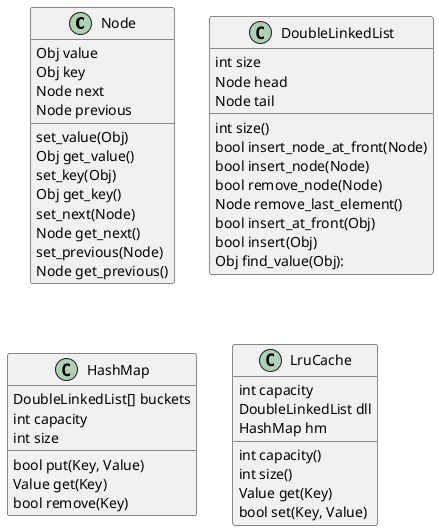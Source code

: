 @startuml

class Node {
  Obj value
  Obj key
  Node next
  Node previous

  set_value(Obj)
  Obj get_value()
  set_key(Obj)
  Obj get_key()
  set_next(Node)
  Node get_next()
  set_previous(Node)
  Node get_previous()
}

class DoubleLinkedList {
  int size
  Node head
  Node tail

  int size()
  bool insert_node_at_front(Node)
  bool insert_node(Node)
  bool remove_node(Node)
  Node remove_last_element()
  bool insert_at_front(Obj)
  bool insert(Obj)
  Obj find_value(Obj):
}

class HashMap {
  DoubleLinkedList[] buckets
  int capacity
  int size

  bool put(Key, Value)
  Value get(Key)
  bool remove(Key)
}

class LruCache {
  int capacity
  DoubleLinkedList dll
  HashMap hm

  int capacity()
  int size()
  Value get(Key)
  bool set(Key, Value)
}

@enduml